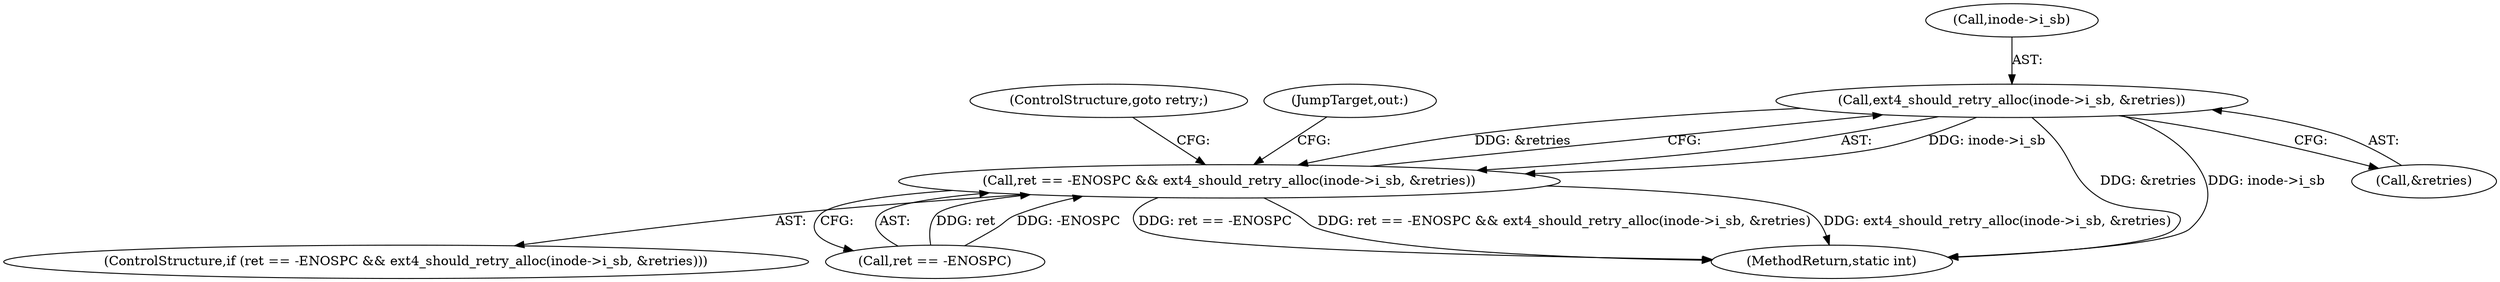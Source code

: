 digraph "0_linux_744692dc059845b2a3022119871846e74d4f6e11_11@pointer" {
"1000287" [label="(Call,ext4_should_retry_alloc(inode->i_sb, &retries))"];
"1000282" [label="(Call,ret == -ENOSPC && ext4_should_retry_alloc(inode->i_sb, &retries))"];
"1000297" [label="(MethodReturn,static int)"];
"1000281" [label="(ControlStructure,if (ret == -ENOSPC && ext4_should_retry_alloc(inode->i_sb, &retries)))"];
"1000283" [label="(Call,ret == -ENOSPC)"];
"1000287" [label="(Call,ext4_should_retry_alloc(inode->i_sb, &retries))"];
"1000288" [label="(Call,inode->i_sb)"];
"1000293" [label="(ControlStructure,goto retry;)"];
"1000294" [label="(JumpTarget,out:)"];
"1000291" [label="(Call,&retries)"];
"1000282" [label="(Call,ret == -ENOSPC && ext4_should_retry_alloc(inode->i_sb, &retries))"];
"1000287" -> "1000282"  [label="AST: "];
"1000287" -> "1000291"  [label="CFG: "];
"1000288" -> "1000287"  [label="AST: "];
"1000291" -> "1000287"  [label="AST: "];
"1000282" -> "1000287"  [label="CFG: "];
"1000287" -> "1000297"  [label="DDG: &retries"];
"1000287" -> "1000297"  [label="DDG: inode->i_sb"];
"1000287" -> "1000282"  [label="DDG: inode->i_sb"];
"1000287" -> "1000282"  [label="DDG: &retries"];
"1000282" -> "1000281"  [label="AST: "];
"1000282" -> "1000283"  [label="CFG: "];
"1000283" -> "1000282"  [label="AST: "];
"1000293" -> "1000282"  [label="CFG: "];
"1000294" -> "1000282"  [label="CFG: "];
"1000282" -> "1000297"  [label="DDG: ret == -ENOSPC && ext4_should_retry_alloc(inode->i_sb, &retries)"];
"1000282" -> "1000297"  [label="DDG: ext4_should_retry_alloc(inode->i_sb, &retries)"];
"1000282" -> "1000297"  [label="DDG: ret == -ENOSPC"];
"1000283" -> "1000282"  [label="DDG: ret"];
"1000283" -> "1000282"  [label="DDG: -ENOSPC"];
}
